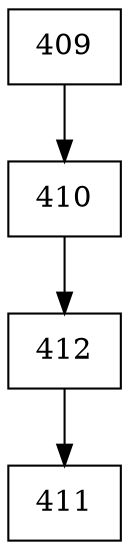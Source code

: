 digraph G {
  node [shape=record];
  node0 [label="{409}"];
  node0 -> node1;
  node1 [label="{410}"];
  node1 -> node2;
  node2 [label="{412}"];
  node2 -> node3;
  node3 [label="{411}"];
}
